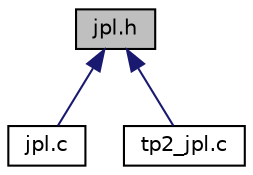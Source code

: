 digraph "jpl.h"
{
 // LATEX_PDF_SIZE
  edge [fontname="Helvetica",fontsize="10",labelfontname="Helvetica",labelfontsize="10"];
  node [fontname="Helvetica",fontsize="10",shape=record];
  Node1 [label="jpl.h",height=0.2,width=0.4,color="black", fillcolor="grey75", style="filled", fontcolor="black",tooltip="Structure et prototypes des fonctions permettant la mise en oeuvre d'un codeur JPL."];
  Node1 -> Node2 [dir="back",color="midnightblue",fontsize="10",style="solid",fontname="Helvetica"];
  Node2 [label="jpl.c",height=0.2,width=0.4,color="black", fillcolor="white", style="filled",URL="$jpl_8c.html",tooltip="Génération d'un codeur JPL."];
  Node1 -> Node3 [dir="back",color="midnightblue",fontsize="10",style="solid",fontname="Helvetica"];
  Node3 [label="tp2_jpl.c",height=0.2,width=0.4,color="black", fillcolor="white", style="filled",URL="$tp2__jpl_8c.html",tooltip="Programme principal pour tester le codeur JPL."];
}

